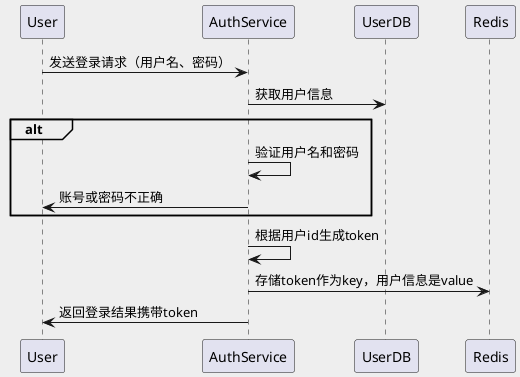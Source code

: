 @startuml
skinparam backgroundColor #EEEEEE


User -> AuthService : 发送登录请求（用户名、密码）
AuthService -> UserDB : 获取用户信息
alt
AuthService -> AuthService: 验证用户名和密码
AuthService -> User: 账号或密码不正确
end
AuthService -> AuthService: 根据用户id生成token
AuthService -> Redis: 存储token作为key，用户信息是value
AuthService -> User : 返回登录结果携带token

@enduml
